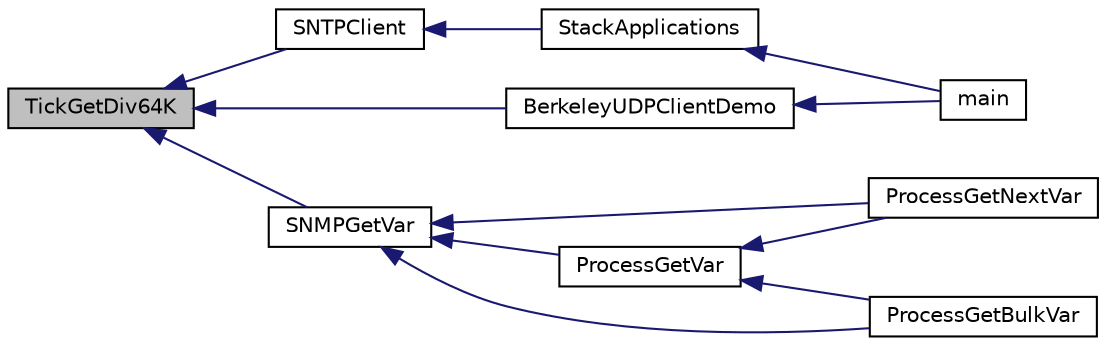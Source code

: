 digraph "TickGetDiv64K"
{
  edge [fontname="Helvetica",fontsize="10",labelfontname="Helvetica",labelfontsize="10"];
  node [fontname="Helvetica",fontsize="10",shape=record];
  rankdir="LR";
  Node1 [label="TickGetDiv64K",height=0.2,width=0.4,color="black", fillcolor="grey75", style="filled", fontcolor="black"];
  Node1 -> Node2 [dir="back",color="midnightblue",fontsize="10",style="solid",fontname="Helvetica"];
  Node2 [label="SNTPClient",height=0.2,width=0.4,color="black", fillcolor="white", style="filled",URL="$_s_n_t_p_8c.html#a7ee3d58d5355075489e71a6cd73dc307"];
  Node2 -> Node3 [dir="back",color="midnightblue",fontsize="10",style="solid",fontname="Helvetica"];
  Node3 [label="StackApplications",height=0.2,width=0.4,color="black", fillcolor="white", style="filled",URL="$_stack_tsk_8c.html#a7f8ff33bea9e052705b0a80d2dfcf399"];
  Node3 -> Node4 [dir="back",color="midnightblue",fontsize="10",style="solid",fontname="Helvetica"];
  Node4 [label="main",height=0.2,width=0.4,color="black", fillcolor="white", style="filled",URL="$_main_demo_8c.html#a6288eba0f8e8ad3ab1544ad731eb7667"];
  Node1 -> Node5 [dir="back",color="midnightblue",fontsize="10",style="solid",fontname="Helvetica"];
  Node5 [label="BerkeleyUDPClientDemo",height=0.2,width=0.4,color="black", fillcolor="white", style="filled",URL="$_main_demo_8h.html#a59c55454b90169edc8f242abbc6c815b"];
  Node5 -> Node4 [dir="back",color="midnightblue",fontsize="10",style="solid",fontname="Helvetica"];
  Node1 -> Node6 [dir="back",color="midnightblue",fontsize="10",style="solid",fontname="Helvetica"];
  Node6 [label="SNMPGetVar",height=0.2,width=0.4,color="black", fillcolor="white", style="filled",URL="$_custom_s_n_m_p_app_8c.html#a65ecf1d08aa922ca4e6359bff3c6612c"];
  Node6 -> Node7 [dir="back",color="midnightblue",fontsize="10",style="solid",fontname="Helvetica"];
  Node7 [label="ProcessGetVar",height=0.2,width=0.4,color="black", fillcolor="white", style="filled",URL="$_s_n_m_p_8c.html#acf0bec2d8ca8cc891c42d97cfe41a65b"];
  Node7 -> Node8 [dir="back",color="midnightblue",fontsize="10",style="solid",fontname="Helvetica"];
  Node8 [label="ProcessGetNextVar",height=0.2,width=0.4,color="black", fillcolor="white", style="filled",URL="$_s_n_m_p_8c.html#a5038b9575e8c8fcf600887de6ec1a752"];
  Node7 -> Node9 [dir="back",color="midnightblue",fontsize="10",style="solid",fontname="Helvetica"];
  Node9 [label="ProcessGetBulkVar",height=0.2,width=0.4,color="black", fillcolor="white", style="filled",URL="$_s_n_m_p_8c.html#ab94606b17c8c5a57807244e15e7039f7"];
  Node6 -> Node8 [dir="back",color="midnightblue",fontsize="10",style="solid",fontname="Helvetica"];
  Node6 -> Node9 [dir="back",color="midnightblue",fontsize="10",style="solid",fontname="Helvetica"];
}
